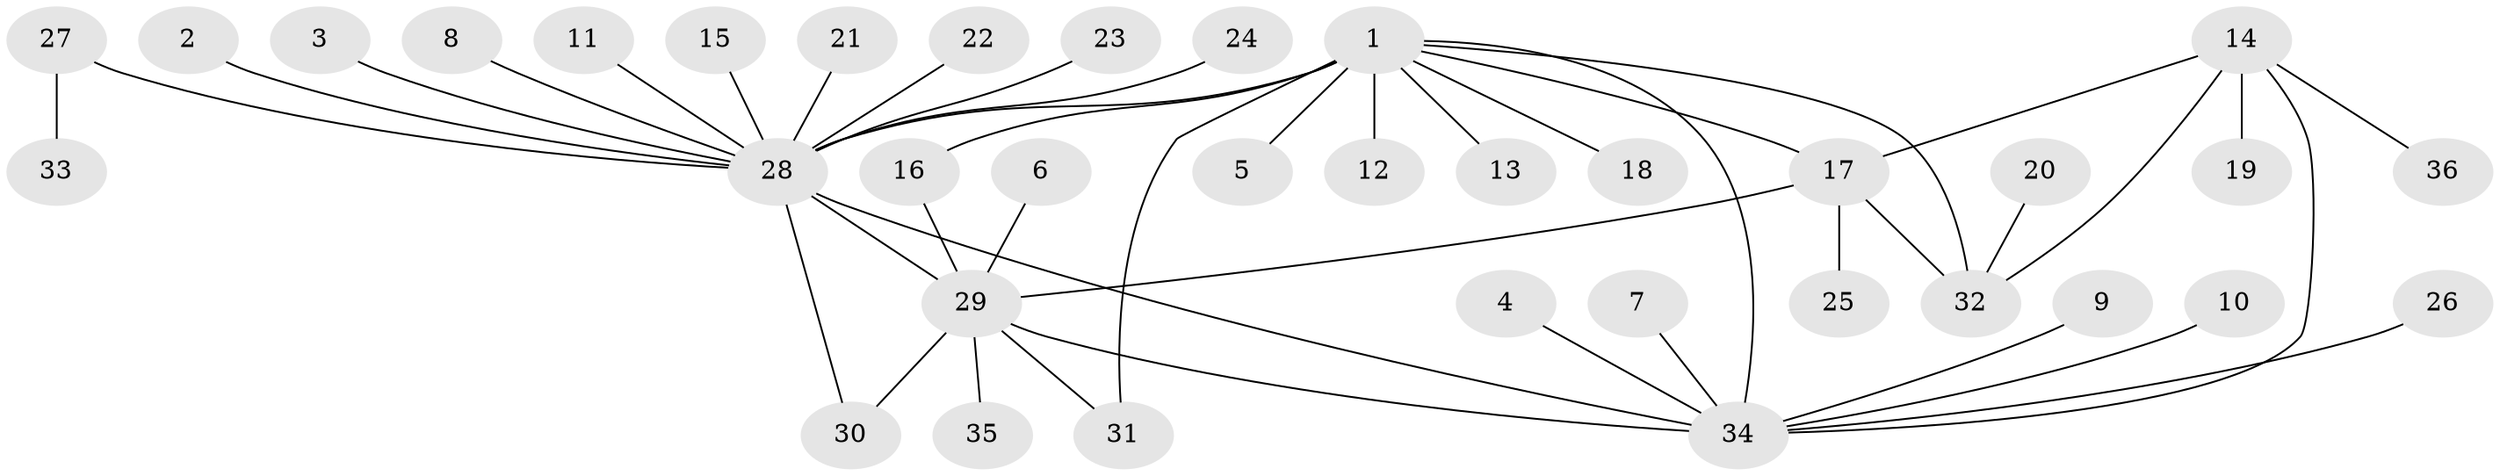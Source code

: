 // original degree distribution, {4: 0.08450704225352113, 8: 0.028169014084507043, 14: 0.014084507042253521, 7: 0.028169014084507043, 6: 0.014084507042253521, 2: 0.11267605633802817, 12: 0.014084507042253521, 9: 0.014084507042253521, 5: 0.014084507042253521, 1: 0.6197183098591549, 3: 0.056338028169014086}
// Generated by graph-tools (version 1.1) at 2025/26/03/09/25 03:26:49]
// undirected, 36 vertices, 44 edges
graph export_dot {
graph [start="1"]
  node [color=gray90,style=filled];
  1;
  2;
  3;
  4;
  5;
  6;
  7;
  8;
  9;
  10;
  11;
  12;
  13;
  14;
  15;
  16;
  17;
  18;
  19;
  20;
  21;
  22;
  23;
  24;
  25;
  26;
  27;
  28;
  29;
  30;
  31;
  32;
  33;
  34;
  35;
  36;
  1 -- 5 [weight=1.0];
  1 -- 12 [weight=1.0];
  1 -- 13 [weight=1.0];
  1 -- 16 [weight=1.0];
  1 -- 17 [weight=1.0];
  1 -- 18 [weight=1.0];
  1 -- 28 [weight=4.0];
  1 -- 31 [weight=1.0];
  1 -- 32 [weight=1.0];
  1 -- 34 [weight=1.0];
  2 -- 28 [weight=1.0];
  3 -- 28 [weight=1.0];
  4 -- 34 [weight=1.0];
  6 -- 29 [weight=1.0];
  7 -- 34 [weight=1.0];
  8 -- 28 [weight=1.0];
  9 -- 34 [weight=1.0];
  10 -- 34 [weight=1.0];
  11 -- 28 [weight=1.0];
  14 -- 17 [weight=1.0];
  14 -- 19 [weight=1.0];
  14 -- 32 [weight=1.0];
  14 -- 34 [weight=1.0];
  14 -- 36 [weight=1.0];
  15 -- 28 [weight=1.0];
  16 -- 29 [weight=1.0];
  17 -- 25 [weight=1.0];
  17 -- 29 [weight=1.0];
  17 -- 32 [weight=1.0];
  20 -- 32 [weight=1.0];
  21 -- 28 [weight=1.0];
  22 -- 28 [weight=1.0];
  23 -- 28 [weight=1.0];
  24 -- 28 [weight=1.0];
  26 -- 34 [weight=2.0];
  27 -- 28 [weight=1.0];
  27 -- 33 [weight=1.0];
  28 -- 29 [weight=2.0];
  28 -- 30 [weight=1.0];
  28 -- 34 [weight=1.0];
  29 -- 30 [weight=2.0];
  29 -- 31 [weight=1.0];
  29 -- 34 [weight=2.0];
  29 -- 35 [weight=1.0];
}
